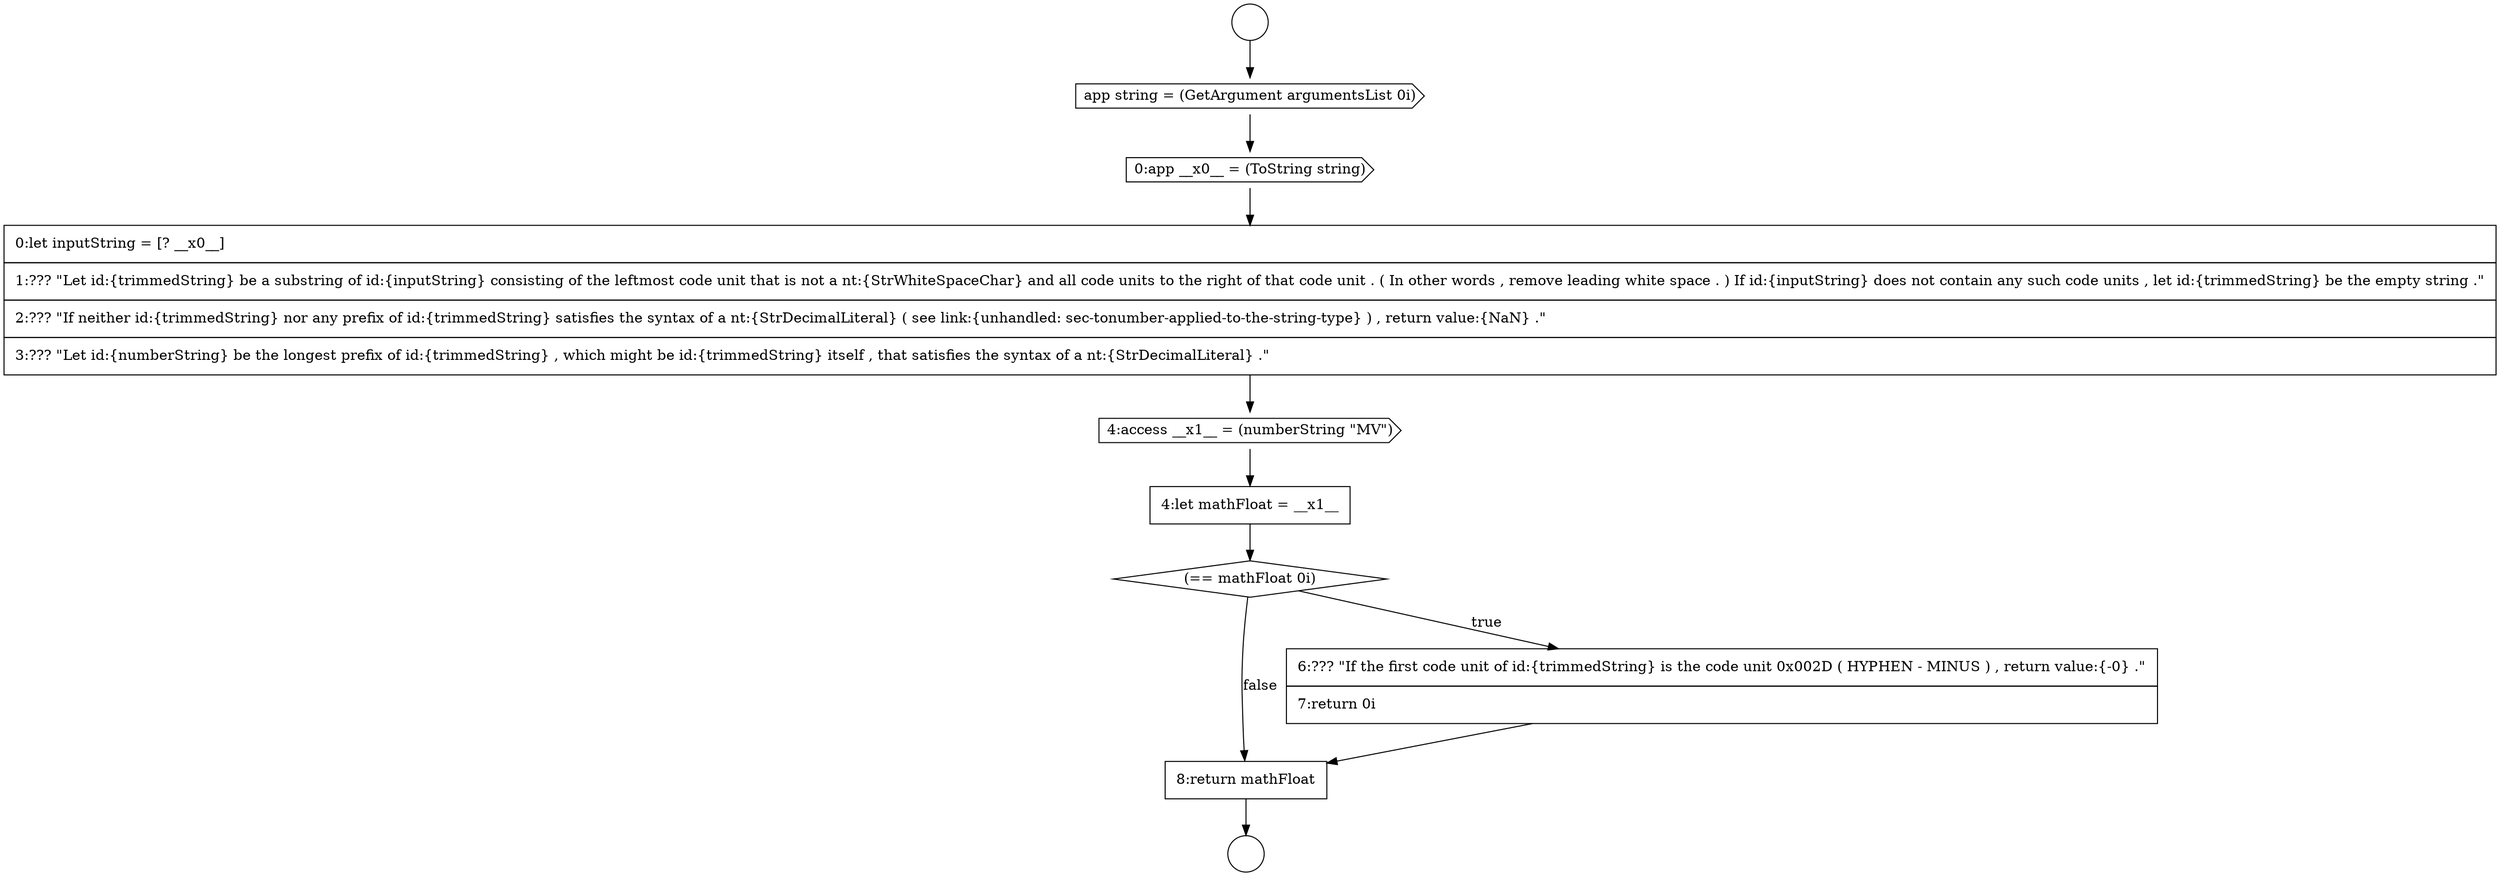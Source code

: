 digraph {
  node11107 [shape=none, margin=0, label=<<font color="black">
    <table border="0" cellborder="1" cellspacing="0" cellpadding="10">
      <tr><td align="left">4:let mathFloat = __x1__</td></tr>
    </table>
  </font>> color="black" fillcolor="white" style=filled]
  node11104 [shape=cds, label=<<font color="black">0:app __x0__ = (ToString string)</font>> color="black" fillcolor="white" style=filled]
  node11106 [shape=cds, label=<<font color="black">4:access __x1__ = (numberString &quot;MV&quot;)</font>> color="black" fillcolor="white" style=filled]
  node11101 [shape=circle label=" " color="black" fillcolor="white" style=filled]
  node11110 [shape=none, margin=0, label=<<font color="black">
    <table border="0" cellborder="1" cellspacing="0" cellpadding="10">
      <tr><td align="left">8:return mathFloat</td></tr>
    </table>
  </font>> color="black" fillcolor="white" style=filled]
  node11105 [shape=none, margin=0, label=<<font color="black">
    <table border="0" cellborder="1" cellspacing="0" cellpadding="10">
      <tr><td align="left">0:let inputString = [? __x0__]</td></tr>
      <tr><td align="left">1:??? &quot;Let id:{trimmedString} be a substring of id:{inputString} consisting of the leftmost code unit that is not a nt:{StrWhiteSpaceChar} and all code units to the right of that code unit . ( In other words , remove leading white space . ) If id:{inputString} does not contain any such code units , let id:{trimmedString} be the empty string .&quot;</td></tr>
      <tr><td align="left">2:??? &quot;If neither id:{trimmedString} nor any prefix of id:{trimmedString} satisfies the syntax of a nt:{StrDecimalLiteral} ( see link:{unhandled: sec-tonumber-applied-to-the-string-type} ) , return value:{NaN} .&quot;</td></tr>
      <tr><td align="left">3:??? &quot;Let id:{numberString} be the longest prefix of id:{trimmedString} , which might be id:{trimmedString} itself , that satisfies the syntax of a nt:{StrDecimalLiteral} .&quot;</td></tr>
    </table>
  </font>> color="black" fillcolor="white" style=filled]
  node11102 [shape=circle label=" " color="black" fillcolor="white" style=filled]
  node11109 [shape=none, margin=0, label=<<font color="black">
    <table border="0" cellborder="1" cellspacing="0" cellpadding="10">
      <tr><td align="left">6:??? &quot;If the first code unit of id:{trimmedString} is the code unit 0x002D ( HYPHEN - MINUS ) , return value:{-0} .&quot;</td></tr>
      <tr><td align="left">7:return 0i</td></tr>
    </table>
  </font>> color="black" fillcolor="white" style=filled]
  node11108 [shape=diamond, label=<<font color="black">(== mathFloat 0i)</font>> color="black" fillcolor="white" style=filled]
  node11103 [shape=cds, label=<<font color="black">app string = (GetArgument argumentsList 0i)</font>> color="black" fillcolor="white" style=filled]
  node11103 -> node11104 [ color="black"]
  node11108 -> node11109 [label=<<font color="black">true</font>> color="black"]
  node11108 -> node11110 [label=<<font color="black">false</font>> color="black"]
  node11101 -> node11103 [ color="black"]
  node11106 -> node11107 [ color="black"]
  node11107 -> node11108 [ color="black"]
  node11105 -> node11106 [ color="black"]
  node11104 -> node11105 [ color="black"]
  node11109 -> node11110 [ color="black"]
  node11110 -> node11102 [ color="black"]
}
